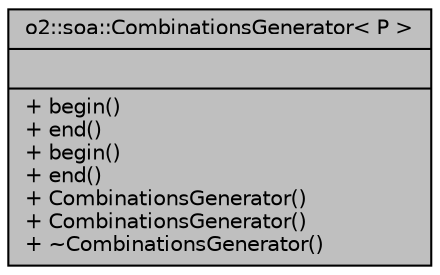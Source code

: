 digraph "o2::soa::CombinationsGenerator&lt; P &gt;"
{
 // INTERACTIVE_SVG=YES
  bgcolor="transparent";
  edge [fontname="Helvetica",fontsize="10",labelfontname="Helvetica",labelfontsize="10"];
  node [fontname="Helvetica",fontsize="10",shape=record];
  Node1 [label="{o2::soa::CombinationsGenerator\< P \>\n||+ begin()\l+ end()\l+ begin()\l+ end()\l+ CombinationsGenerator()\l+ CombinationsGenerator()\l+ ~CombinationsGenerator()\l}",height=0.2,width=0.4,color="black", fillcolor="grey75", style="filled", fontcolor="black"];
}
